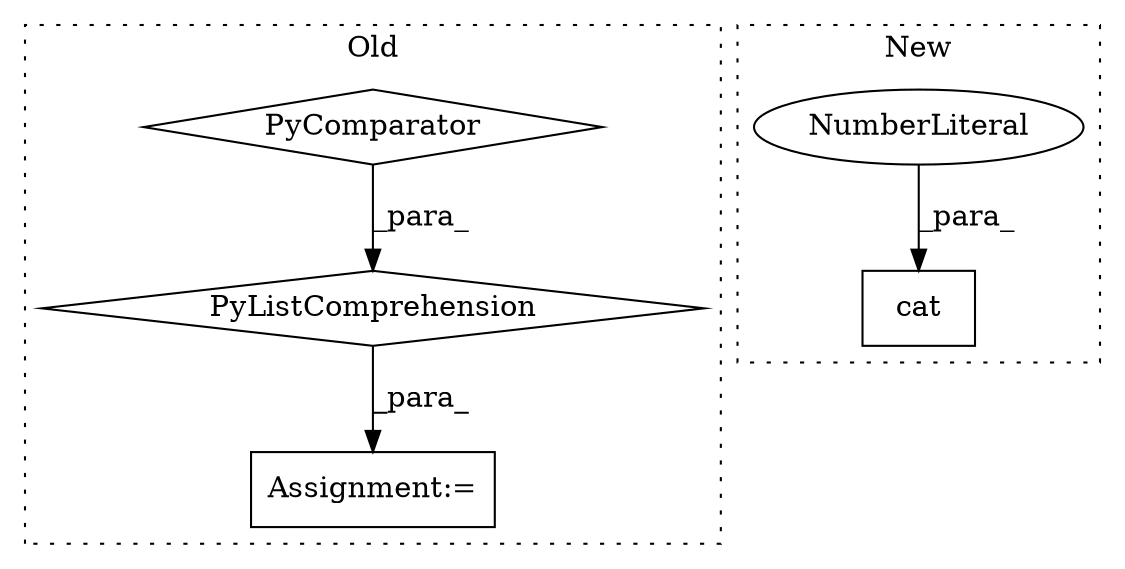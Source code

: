 digraph G {
subgraph cluster0 {
1 [label="PyComparator" a="113" s="11879" l="23" shape="diamond"];
3 [label="PyListComprehension" a="109" s="11793" l="117" shape="diamond"];
4 [label="Assignment:=" a="7" s="11767" l="1" shape="box"];
label = "Old";
style="dotted";
}
subgraph cluster1 {
2 [label="cat" a="32" s="11529,11702" l="19,1" shape="box"];
5 [label="NumberLiteral" a="34" s="11701" l="1" shape="ellipse"];
label = "New";
style="dotted";
}
1 -> 3 [label="_para_"];
3 -> 4 [label="_para_"];
5 -> 2 [label="_para_"];
}